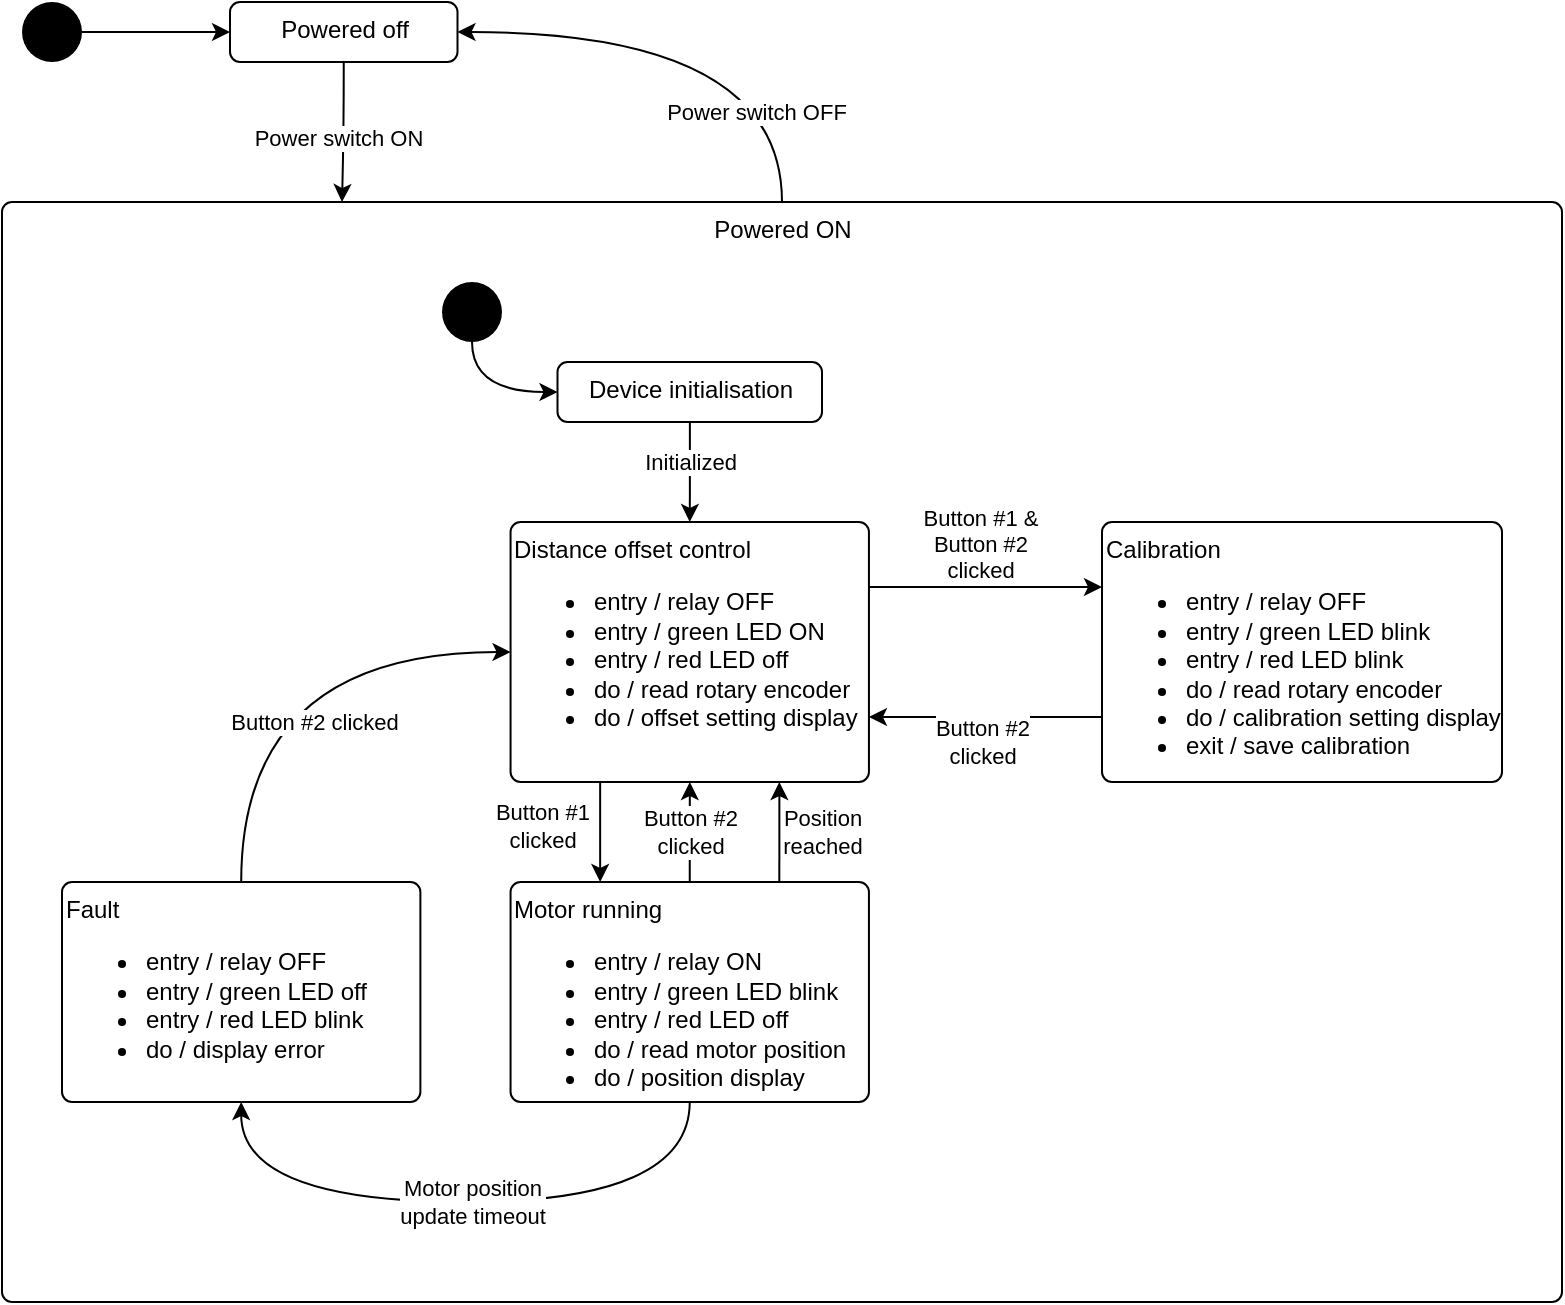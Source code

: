 <mxfile version="14.1.8" type="device"><diagram id="94hKFFKoQmg2vP_VqgjN" name="Page-1"><mxGraphModel dx="1024" dy="592" grid="1" gridSize="10" guides="1" tooltips="1" connect="1" arrows="1" fold="1" page="1" pageScale="1" pageWidth="850" pageHeight="1100" math="0" shadow="0"><root><mxCell id="0"/><mxCell id="1" parent="0"/><mxCell id="fLvpopZnoEpGNwx62Q3j-34" style="edgeStyle=orthogonalEdgeStyle;curved=1;rounded=0;orthogonalLoop=1;jettySize=auto;html=1;exitX=0.5;exitY=1;exitDx=0;exitDy=0;startArrow=none;startFill=0;endArrow=classic;endFill=1;" edge="1" parent="1" source="fLvpopZnoEpGNwx62Q3j-5"><mxGeometry relative="1" as="geometry"><mxPoint x="210" y="260" as="targetPoint"/></mxGeometry></mxCell><mxCell id="fLvpopZnoEpGNwx62Q3j-35" value="Power switch ON" style="edgeLabel;html=1;align=center;verticalAlign=middle;resizable=0;points=[];" vertex="1" connectable="0" parent="fLvpopZnoEpGNwx62Q3j-34"><mxGeometry x="0.129" y="-3" relative="1" as="geometry"><mxPoint y="-1" as="offset"/></mxGeometry></mxCell><mxCell id="fLvpopZnoEpGNwx62Q3j-5" value="Powered off" style="html=1;align=center;verticalAlign=top;rounded=1;absoluteArcSize=1;arcSize=10;dashed=0;" vertex="1" parent="1"><mxGeometry x="154" y="160" width="113.75" height="30" as="geometry"/></mxCell><mxCell id="fLvpopZnoEpGNwx62Q3j-12" style="edgeStyle=orthogonalEdgeStyle;curved=1;rounded=0;orthogonalLoop=1;jettySize=auto;html=1;entryX=0;entryY=0.5;entryDx=0;entryDy=0;" edge="1" parent="1" source="fLvpopZnoEpGNwx62Q3j-7" target="fLvpopZnoEpGNwx62Q3j-5"><mxGeometry relative="1" as="geometry"/></mxCell><mxCell id="fLvpopZnoEpGNwx62Q3j-7" value="" style="ellipse;fillColor=#000000;strokeColor=none;" vertex="1" parent="1"><mxGeometry x="50" y="160" width="30" height="30" as="geometry"/></mxCell><mxCell id="fLvpopZnoEpGNwx62Q3j-30" style="edgeStyle=orthogonalEdgeStyle;curved=1;rounded=0;orthogonalLoop=1;jettySize=auto;html=1;entryX=1;entryY=0.5;entryDx=0;entryDy=0;startArrow=none;startFill=0;endArrow=classic;endFill=1;" edge="1" parent="1" source="fLvpopZnoEpGNwx62Q3j-29" target="fLvpopZnoEpGNwx62Q3j-5"><mxGeometry relative="1" as="geometry"/></mxCell><mxCell id="fLvpopZnoEpGNwx62Q3j-32" value="Power switch OFF" style="edgeLabel;html=1;align=center;verticalAlign=middle;resizable=0;points=[];" vertex="1" connectable="0" parent="fLvpopZnoEpGNwx62Q3j-30"><mxGeometry x="-0.198" y="11" relative="1" as="geometry"><mxPoint x="1" y="29" as="offset"/></mxGeometry></mxCell><mxCell id="fLvpopZnoEpGNwx62Q3j-29" value="Powered ON" style="html=1;align=center;verticalAlign=top;rounded=1;absoluteArcSize=1;arcSize=10;dashed=0;" vertex="1" parent="1"><mxGeometry x="40" y="260" width="780" height="550" as="geometry"/></mxCell><mxCell id="fLvpopZnoEpGNwx62Q3j-41" style="edgeStyle=orthogonalEdgeStyle;curved=1;rounded=0;orthogonalLoop=1;jettySize=auto;html=1;exitX=0.5;exitY=1;exitDx=0;exitDy=0;entryX=0;entryY=0.5;entryDx=0;entryDy=0;startArrow=none;startFill=0;endArrow=classic;endFill=1;" edge="1" parent="1" source="fLvpopZnoEpGNwx62Q3j-36" target="fLvpopZnoEpGNwx62Q3j-38"><mxGeometry relative="1" as="geometry"/></mxCell><mxCell id="fLvpopZnoEpGNwx62Q3j-36" value="" style="ellipse;fillColor=#000000;strokeColor=none;" vertex="1" parent="1"><mxGeometry x="260" y="300" width="30" height="30" as="geometry"/></mxCell><mxCell id="fLvpopZnoEpGNwx62Q3j-66" style="edgeStyle=orthogonalEdgeStyle;curved=1;rounded=0;orthogonalLoop=1;jettySize=auto;html=1;exitX=0.25;exitY=1;exitDx=0;exitDy=0;entryX=0.25;entryY=0;entryDx=0;entryDy=0;startArrow=none;startFill=0;endArrow=classic;endFill=1;" edge="1" parent="1" source="fLvpopZnoEpGNwx62Q3j-37" target="fLvpopZnoEpGNwx62Q3j-47"><mxGeometry relative="1" as="geometry"><Array as="points"><mxPoint x="339" y="550"/><mxPoint x="339" y="550"/></Array></mxGeometry></mxCell><mxCell id="fLvpopZnoEpGNwx62Q3j-67" value="Button #1&lt;br&gt;clicked" style="edgeLabel;html=1;align=center;verticalAlign=middle;resizable=0;points=[];" vertex="1" connectable="0" parent="fLvpopZnoEpGNwx62Q3j-66"><mxGeometry x="0.117" y="1" relative="1" as="geometry"><mxPoint x="-30.09" y="-6" as="offset"/></mxGeometry></mxCell><mxCell id="fLvpopZnoEpGNwx62Q3j-69" style="edgeStyle=orthogonalEdgeStyle;curved=1;rounded=0;orthogonalLoop=1;jettySize=auto;html=1;exitX=1;exitY=0.25;exitDx=0;exitDy=0;entryX=0;entryY=0.25;entryDx=0;entryDy=0;startArrow=none;startFill=0;endArrow=classic;endFill=1;" edge="1" parent="1" source="fLvpopZnoEpGNwx62Q3j-37" target="fLvpopZnoEpGNwx62Q3j-61"><mxGeometry relative="1" as="geometry"/></mxCell><mxCell id="fLvpopZnoEpGNwx62Q3j-70" value="Button #1 &amp;amp;&lt;br&gt;Button #2&lt;br&gt;clicked" style="edgeLabel;html=1;align=center;verticalAlign=middle;resizable=0;points=[];" vertex="1" connectable="0" parent="fLvpopZnoEpGNwx62Q3j-69"><mxGeometry x="0.216" y="3" relative="1" as="geometry"><mxPoint x="-15.47" y="-18.5" as="offset"/></mxGeometry></mxCell><mxCell id="fLvpopZnoEpGNwx62Q3j-37" value="Distance offset control&lt;br&gt;&lt;ul&gt;&lt;li&gt;&lt;span&gt;entry / relay OFF&lt;/span&gt;&lt;/li&gt;&lt;li&gt;&lt;span&gt;entry / green LED ON&lt;/span&gt;&lt;/li&gt;&lt;li&gt;&lt;span&gt;entry / red LED off&lt;/span&gt;&lt;/li&gt;&lt;li&gt;&lt;span&gt;do / read rotary encoder&lt;/span&gt;&lt;/li&gt;&lt;li&gt;&lt;span&gt;do / offset setting display&lt;/span&gt;&lt;/li&gt;&lt;/ul&gt;" style="html=1;align=left;verticalAlign=top;rounded=1;absoluteArcSize=1;arcSize=10;dashed=0;" vertex="1" parent="1"><mxGeometry x="294.28" y="420" width="179.19" height="130" as="geometry"/></mxCell><mxCell id="fLvpopZnoEpGNwx62Q3j-44" style="edgeStyle=orthogonalEdgeStyle;curved=1;rounded=0;orthogonalLoop=1;jettySize=auto;html=1;entryX=0.5;entryY=0;entryDx=0;entryDy=0;startArrow=none;startFill=0;endArrow=classic;endFill=1;" edge="1" parent="1" source="fLvpopZnoEpGNwx62Q3j-38" target="fLvpopZnoEpGNwx62Q3j-37"><mxGeometry relative="1" as="geometry"><Array as="points"><mxPoint x="384" y="410"/><mxPoint x="384" y="410"/></Array></mxGeometry></mxCell><mxCell id="fLvpopZnoEpGNwx62Q3j-45" value="Initialized" style="edgeLabel;html=1;align=center;verticalAlign=middle;resizable=0;points=[];" vertex="1" connectable="0" parent="fLvpopZnoEpGNwx62Q3j-44"><mxGeometry x="0.231" y="2" relative="1" as="geometry"><mxPoint x="-2.12" y="-11" as="offset"/></mxGeometry></mxCell><mxCell id="fLvpopZnoEpGNwx62Q3j-38" value="&lt;div&gt;&lt;span&gt;Device initialisation&lt;/span&gt;&lt;br&gt;&lt;/div&gt;&lt;div&gt;&lt;br&gt;&lt;/div&gt;" style="html=1;align=center;verticalAlign=top;rounded=1;absoluteArcSize=1;arcSize=10;dashed=0;" vertex="1" parent="1"><mxGeometry x="317.75" y="340" width="132.25" height="30" as="geometry"/></mxCell><mxCell id="fLvpopZnoEpGNwx62Q3j-51" style="edgeStyle=orthogonalEdgeStyle;curved=1;rounded=0;orthogonalLoop=1;jettySize=auto;html=1;exitX=0.75;exitY=0;exitDx=0;exitDy=0;entryX=0.75;entryY=1;entryDx=0;entryDy=0;startArrow=none;startFill=0;endArrow=classic;endFill=1;" edge="1" parent="1" source="fLvpopZnoEpGNwx62Q3j-47" target="fLvpopZnoEpGNwx62Q3j-37"><mxGeometry relative="1" as="geometry"><Array as="points"><mxPoint x="429" y="560"/><mxPoint x="429" y="560"/></Array></mxGeometry></mxCell><mxCell id="fLvpopZnoEpGNwx62Q3j-52" value="Position&lt;br&gt;reached" style="edgeLabel;html=1;align=center;verticalAlign=middle;resizable=0;points=[];" vertex="1" connectable="0" parent="fLvpopZnoEpGNwx62Q3j-51"><mxGeometry x="0.142" y="1" relative="1" as="geometry"><mxPoint x="22.3" y="3.0" as="offset"/></mxGeometry></mxCell><mxCell id="fLvpopZnoEpGNwx62Q3j-55" style="edgeStyle=orthogonalEdgeStyle;curved=1;rounded=0;orthogonalLoop=1;jettySize=auto;html=1;exitX=0.5;exitY=1;exitDx=0;exitDy=0;entryX=0.5;entryY=1;entryDx=0;entryDy=0;startArrow=none;startFill=0;endArrow=classic;endFill=1;" edge="1" parent="1" source="fLvpopZnoEpGNwx62Q3j-47" target="fLvpopZnoEpGNwx62Q3j-53"><mxGeometry relative="1" as="geometry"><Array as="points"><mxPoint x="384" y="760"/><mxPoint x="160" y="760"/></Array></mxGeometry></mxCell><mxCell id="fLvpopZnoEpGNwx62Q3j-56" value="Motor position&lt;br&gt;update timeout" style="edgeLabel;html=1;align=center;verticalAlign=middle;resizable=0;points=[];" vertex="1" connectable="0" parent="fLvpopZnoEpGNwx62Q3j-55"><mxGeometry x="-0.229" y="-3" relative="1" as="geometry"><mxPoint x="-33.9" y="3" as="offset"/></mxGeometry></mxCell><mxCell id="fLvpopZnoEpGNwx62Q3j-59" style="edgeStyle=orthogonalEdgeStyle;curved=1;rounded=0;orthogonalLoop=1;jettySize=auto;html=1;exitX=0.5;exitY=0;exitDx=0;exitDy=0;entryX=0.5;entryY=1;entryDx=0;entryDy=0;startArrow=none;startFill=0;endArrow=classic;endFill=1;" edge="1" parent="1" source="fLvpopZnoEpGNwx62Q3j-47" target="fLvpopZnoEpGNwx62Q3j-37"><mxGeometry relative="1" as="geometry"><Array as="points"><mxPoint x="384" y="550"/><mxPoint x="384" y="550"/></Array></mxGeometry></mxCell><mxCell id="fLvpopZnoEpGNwx62Q3j-60" value="Button #2&lt;br&gt;clicked" style="edgeLabel;html=1;align=center;verticalAlign=middle;resizable=0;points=[];" vertex="1" connectable="0" parent="fLvpopZnoEpGNwx62Q3j-59"><mxGeometry x="-0.178" y="1" relative="1" as="geometry"><mxPoint x="0.99" y="-5" as="offset"/></mxGeometry></mxCell><mxCell id="fLvpopZnoEpGNwx62Q3j-47" value="Motor running&lt;br&gt;&lt;ul&gt;&lt;li&gt;&lt;span&gt;entry / relay ON&lt;/span&gt;&lt;/li&gt;&lt;li&gt;&lt;span&gt;entry / green LED blink&lt;/span&gt;&lt;/li&gt;&lt;li&gt;&lt;span&gt;entry / red LED off&lt;/span&gt;&lt;/li&gt;&lt;li&gt;&lt;span&gt;do / read motor position&lt;/span&gt;&lt;/li&gt;&lt;li&gt;&lt;span&gt;do / position display&lt;/span&gt;&lt;/li&gt;&lt;/ul&gt;" style="html=1;align=left;verticalAlign=top;rounded=1;absoluteArcSize=1;arcSize=10;dashed=0;" vertex="1" parent="1"><mxGeometry x="294.28" y="600" width="179.19" height="110" as="geometry"/></mxCell><mxCell id="fLvpopZnoEpGNwx62Q3j-57" style="edgeStyle=orthogonalEdgeStyle;curved=1;rounded=0;orthogonalLoop=1;jettySize=auto;html=1;entryX=0;entryY=0.5;entryDx=0;entryDy=0;startArrow=none;startFill=0;endArrow=classic;endFill=1;exitX=0.5;exitY=0;exitDx=0;exitDy=0;" edge="1" parent="1" source="fLvpopZnoEpGNwx62Q3j-53" target="fLvpopZnoEpGNwx62Q3j-37"><mxGeometry relative="1" as="geometry"><mxPoint x="153.995" y="567.5" as="sourcePoint"/><mxPoint x="288.68" y="470" as="targetPoint"/><Array as="points"><mxPoint x="160" y="485"/></Array></mxGeometry></mxCell><mxCell id="fLvpopZnoEpGNwx62Q3j-58" value="Button #2 clicked" style="edgeLabel;html=1;align=center;verticalAlign=middle;resizable=0;points=[];" vertex="1" connectable="0" parent="fLvpopZnoEpGNwx62Q3j-57"><mxGeometry x="-0.034" y="4" relative="1" as="geometry"><mxPoint x="30.4" y="39" as="offset"/></mxGeometry></mxCell><mxCell id="fLvpopZnoEpGNwx62Q3j-53" value="Fault&lt;br&gt;&lt;ul&gt;&lt;li&gt;&lt;span&gt;entry / relay OFF&lt;/span&gt;&lt;/li&gt;&lt;li&gt;&lt;span&gt;entry / green LED off&lt;/span&gt;&lt;/li&gt;&lt;li&gt;&lt;span&gt;entry / red LED blink&lt;/span&gt;&lt;/li&gt;&lt;li&gt;&lt;span&gt;do / display error&lt;/span&gt;&lt;/li&gt;&lt;/ul&gt;" style="html=1;align=left;verticalAlign=top;rounded=1;absoluteArcSize=1;arcSize=10;dashed=0;" vertex="1" parent="1"><mxGeometry x="70" y="600" width="179.19" height="110" as="geometry"/></mxCell><mxCell id="fLvpopZnoEpGNwx62Q3j-71" style="edgeStyle=orthogonalEdgeStyle;curved=1;rounded=0;orthogonalLoop=1;jettySize=auto;html=1;exitX=0;exitY=0.75;exitDx=0;exitDy=0;entryX=1;entryY=0.75;entryDx=0;entryDy=0;startArrow=none;startFill=0;endArrow=classic;endFill=1;" edge="1" parent="1" source="fLvpopZnoEpGNwx62Q3j-61" target="fLvpopZnoEpGNwx62Q3j-37"><mxGeometry relative="1" as="geometry"/></mxCell><mxCell id="fLvpopZnoEpGNwx62Q3j-72" value="Button #2&lt;br&gt;clicked" style="edgeLabel;html=1;align=center;verticalAlign=middle;resizable=0;points=[];" vertex="1" connectable="0" parent="fLvpopZnoEpGNwx62Q3j-71"><mxGeometry x="-0.193" y="-1" relative="1" as="geometry"><mxPoint x="-13" y="13.5" as="offset"/></mxGeometry></mxCell><mxCell id="fLvpopZnoEpGNwx62Q3j-61" value="Calibration&lt;br&gt;&lt;ul&gt;&lt;li&gt;&lt;span&gt;entry / relay OFF&lt;/span&gt;&lt;/li&gt;&lt;li&gt;&lt;span&gt;entry / green LED blink&lt;/span&gt;&lt;/li&gt;&lt;li&gt;&lt;span&gt;entry / red LED blink&lt;/span&gt;&lt;/li&gt;&lt;li&gt;&lt;span&gt;do / read rotary encoder&lt;/span&gt;&lt;/li&gt;&lt;li&gt;&lt;span&gt;do / calibration setting display&lt;/span&gt;&lt;/li&gt;&lt;li&gt;&lt;span&gt;exit / save calibration&lt;/span&gt;&lt;/li&gt;&lt;/ul&gt;" style="html=1;align=left;verticalAlign=top;rounded=1;absoluteArcSize=1;arcSize=10;dashed=0;" vertex="1" parent="1"><mxGeometry x="590" y="420" width="200" height="130" as="geometry"/></mxCell></root></mxGraphModel></diagram></mxfile>
